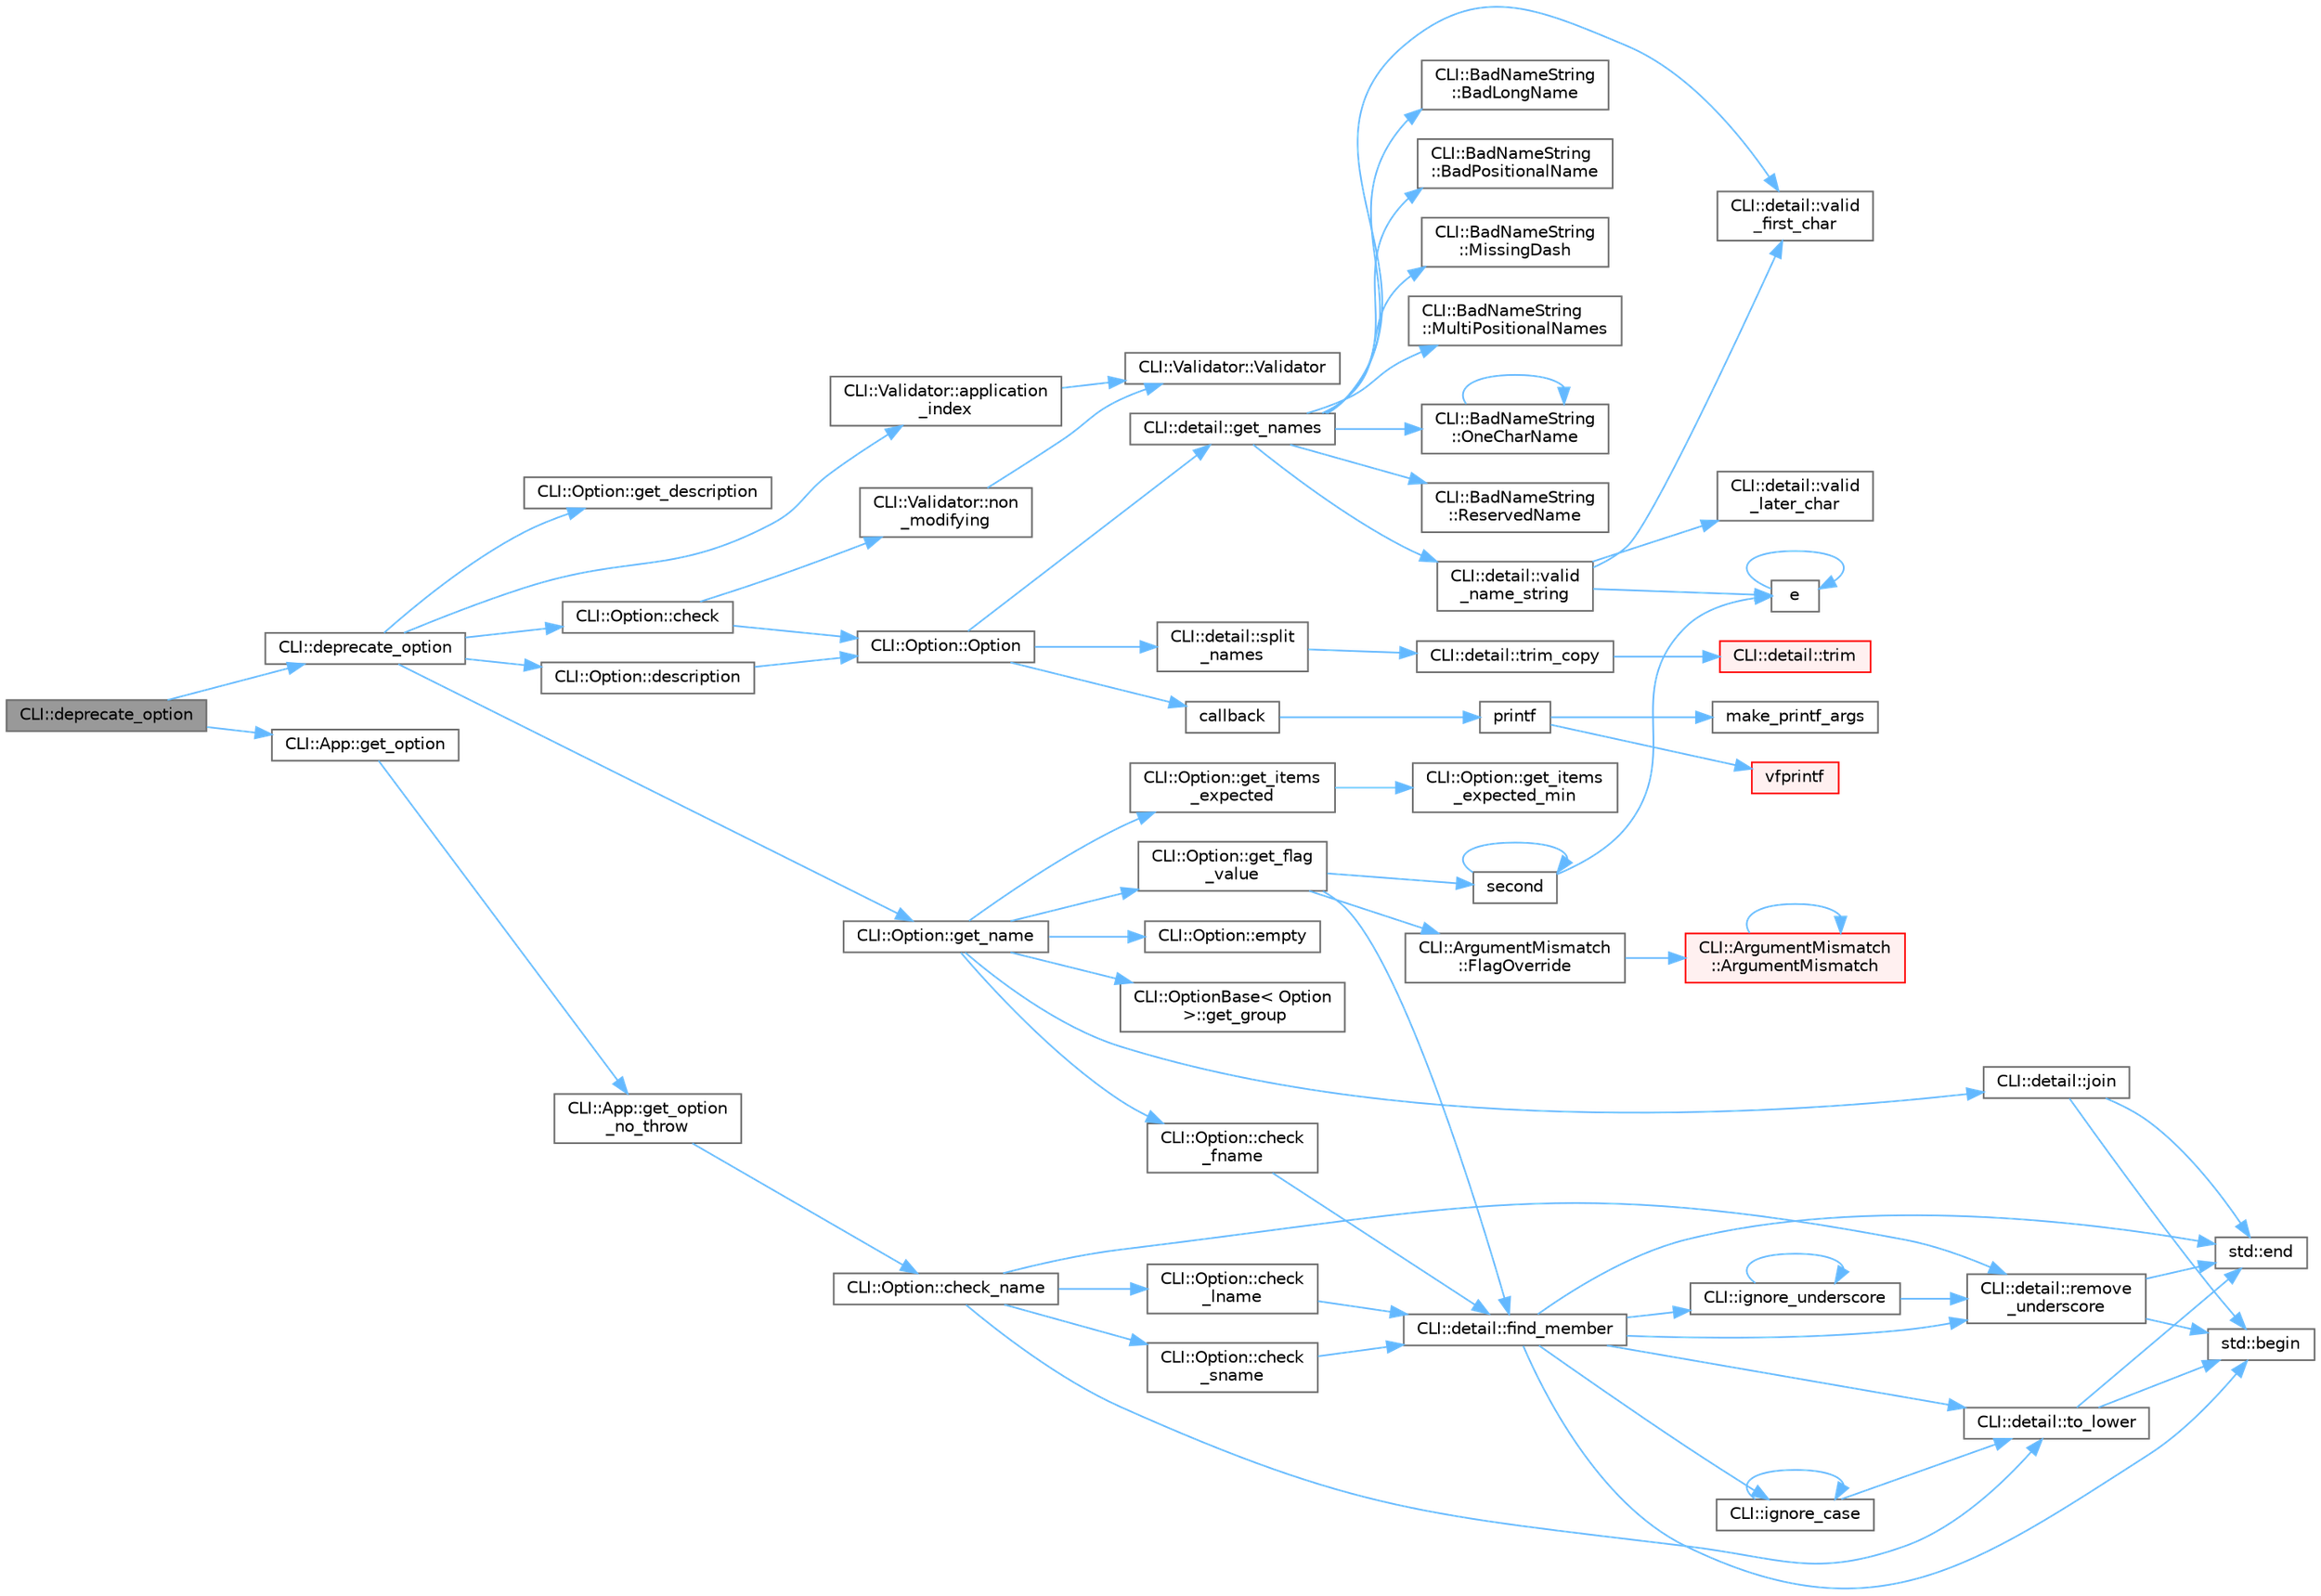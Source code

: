 digraph "CLI::deprecate_option"
{
 // LATEX_PDF_SIZE
  bgcolor="transparent";
  edge [fontname=Helvetica,fontsize=10,labelfontname=Helvetica,labelfontsize=10];
  node [fontname=Helvetica,fontsize=10,shape=box,height=0.2,width=0.4];
  rankdir="LR";
  Node1 [id="Node000001",label="CLI::deprecate_option",height=0.2,width=0.4,color="gray40", fillcolor="grey60", style="filled", fontcolor="black",tooltip="Helper function to mark an option as deprecated"];
  Node1 -> Node2 [id="edge1_Node000001_Node000002",color="steelblue1",style="solid",tooltip=" "];
  Node2 [id="Node000002",label="CLI::deprecate_option",height=0.2,width=0.4,color="grey40", fillcolor="white", style="filled",URL="$namespace_c_l_i.html#a2fcf5a0a70725b9ae70cb7a3dae22d11",tooltip="Helper function to mark an option as deprecated"];
  Node2 -> Node3 [id="edge2_Node000002_Node000003",color="steelblue1",style="solid",tooltip=" "];
  Node3 [id="Node000003",label="CLI::Validator::application\l_index",height=0.2,width=0.4,color="grey40", fillcolor="white", style="filled",URL="$class_c_l_i_1_1_validator.html#ae24fb3eedf62301b733b3a20d2b93757",tooltip="Specify the application index of a validator"];
  Node3 -> Node4 [id="edge3_Node000003_Node000004",color="steelblue1",style="solid",tooltip=" "];
  Node4 [id="Node000004",label="CLI::Validator::Validator",height=0.2,width=0.4,color="grey40", fillcolor="white", style="filled",URL="$class_c_l_i_1_1_validator.html#a8d286010aa97e8cbe805d1479834b6a1",tooltip=" "];
  Node2 -> Node5 [id="edge4_Node000002_Node000005",color="steelblue1",style="solid",tooltip=" "];
  Node5 [id="Node000005",label="CLI::Option::check",height=0.2,width=0.4,color="grey40", fillcolor="white", style="filled",URL="$class_c_l_i_1_1_option.html#aacaa8668acf4ef1acd08369404bd2be0",tooltip="Adds a Validator with a built in type name"];
  Node5 -> Node6 [id="edge5_Node000005_Node000006",color="steelblue1",style="solid",tooltip=" "];
  Node6 [id="Node000006",label="CLI::Validator::non\l_modifying",height=0.2,width=0.4,color="grey40", fillcolor="white", style="filled",URL="$class_c_l_i_1_1_validator.html#a356d979d984dffff3489caf4baca9160",tooltip="Specify whether the Validator can be modifying or not"];
  Node6 -> Node4 [id="edge6_Node000006_Node000004",color="steelblue1",style="solid",tooltip=" "];
  Node5 -> Node7 [id="edge7_Node000005_Node000007",color="steelblue1",style="solid",tooltip=" "];
  Node7 [id="Node000007",label="CLI::Option::Option",height=0.2,width=0.4,color="grey40", fillcolor="white", style="filled",URL="$class_c_l_i_1_1_option.html#a577e99d3ea33598b4dc3605f544d14fc",tooltip="Making an option by hand is not defined, it must be made by the App class"];
  Node7 -> Node8 [id="edge8_Node000007_Node000008",color="steelblue1",style="solid",tooltip=" "];
  Node8 [id="Node000008",label="callback",height=0.2,width=0.4,color="grey40", fillcolor="white", style="filled",URL="$external_2spine-runtimes_2spine-sfml_2c_2example_2main_8cpp.html#a2f27b7fc84a39cace84d90f62a8d4c8e",tooltip=" "];
  Node8 -> Node9 [id="edge9_Node000008_Node000009",color="steelblue1",style="solid",tooltip=" "];
  Node9 [id="Node000009",label="printf",height=0.2,width=0.4,color="grey40", fillcolor="white", style="filled",URL="$printf_8h.html#aee3ed3a831f25f07e7be3919fff2203a",tooltip=" "];
  Node9 -> Node10 [id="edge10_Node000009_Node000010",color="steelblue1",style="solid",tooltip=" "];
  Node10 [id="Node000010",label="make_printf_args",height=0.2,width=0.4,color="grey40", fillcolor="white", style="filled",URL="$printf_8h.html#a27dcc0efcda04388971dbea3c875f122",tooltip=" "];
  Node9 -> Node11 [id="edge11_Node000009_Node000011",color="steelblue1",style="solid",tooltip=" "];
  Node11 [id="Node000011",label="vfprintf",height=0.2,width=0.4,color="red", fillcolor="#FFF0F0", style="filled",URL="$printf_8h.html#abb30aad964fc771fb52cf3ad88649df2",tooltip=" "];
  Node7 -> Node40 [id="edge12_Node000007_Node000040",color="steelblue1",style="solid",tooltip=" "];
  Node40 [id="Node000040",label="CLI::detail::get_names",height=0.2,width=0.4,color="grey40", fillcolor="white", style="filled",URL="$namespace_c_l_i_1_1detail.html#a6c9c870c5f7cd261e7363cb862634a3a",tooltip="Get a vector of short names, one of long names, and a single name"];
  Node40 -> Node41 [id="edge13_Node000040_Node000041",color="steelblue1",style="solid",tooltip=" "];
  Node41 [id="Node000041",label="CLI::BadNameString\l::BadLongName",height=0.2,width=0.4,color="grey40", fillcolor="white", style="filled",URL="$class_c_l_i_1_1_bad_name_string.html#a4c84dfdba8d943ad494daead50c9097d",tooltip=" "];
  Node40 -> Node42 [id="edge14_Node000040_Node000042",color="steelblue1",style="solid",tooltip=" "];
  Node42 [id="Node000042",label="CLI::BadNameString\l::BadPositionalName",height=0.2,width=0.4,color="grey40", fillcolor="white", style="filled",URL="$class_c_l_i_1_1_bad_name_string.html#a6dd4927b244bb94d306c805f87f47e4b",tooltip=" "];
  Node40 -> Node43 [id="edge15_Node000040_Node000043",color="steelblue1",style="solid",tooltip=" "];
  Node43 [id="Node000043",label="CLI::BadNameString\l::MissingDash",height=0.2,width=0.4,color="grey40", fillcolor="white", style="filled",URL="$class_c_l_i_1_1_bad_name_string.html#a17d7fdda9def1c79a9b86d04cfd35f75",tooltip=" "];
  Node40 -> Node44 [id="edge16_Node000040_Node000044",color="steelblue1",style="solid",tooltip=" "];
  Node44 [id="Node000044",label="CLI::BadNameString\l::MultiPositionalNames",height=0.2,width=0.4,color="grey40", fillcolor="white", style="filled",URL="$class_c_l_i_1_1_bad_name_string.html#ac798ab322c49c3f922e325d269070c38",tooltip=" "];
  Node40 -> Node45 [id="edge17_Node000040_Node000045",color="steelblue1",style="solid",tooltip=" "];
  Node45 [id="Node000045",label="CLI::BadNameString\l::OneCharName",height=0.2,width=0.4,color="grey40", fillcolor="white", style="filled",URL="$class_c_l_i_1_1_bad_name_string.html#a5c63c850d783ad2b132085266269bcdc",tooltip=" "];
  Node45 -> Node45 [id="edge18_Node000045_Node000045",color="steelblue1",style="solid",tooltip=" "];
  Node40 -> Node46 [id="edge19_Node000040_Node000046",color="steelblue1",style="solid",tooltip=" "];
  Node46 [id="Node000046",label="CLI::BadNameString\l::ReservedName",height=0.2,width=0.4,color="grey40", fillcolor="white", style="filled",URL="$class_c_l_i_1_1_bad_name_string.html#aa0fef0fbc4ab0a29a839eb98e2ee6740",tooltip=" "];
  Node40 -> Node47 [id="edge20_Node000040_Node000047",color="steelblue1",style="solid",tooltip=" "];
  Node47 [id="Node000047",label="CLI::detail::valid\l_first_char",height=0.2,width=0.4,color="grey40", fillcolor="white", style="filled",URL="$namespace_c_l_i_1_1detail.html#a3a05d1129df69e88135e178137b1fd89",tooltip=" "];
  Node40 -> Node48 [id="edge21_Node000040_Node000048",color="steelblue1",style="solid",tooltip=" "];
  Node48 [id="Node000048",label="CLI::detail::valid\l_name_string",height=0.2,width=0.4,color="grey40", fillcolor="white", style="filled",URL="$namespace_c_l_i_1_1detail.html#ad3018ff84d2bb41b5cb5ec0efaebbeae",tooltip="Verify an option/subcommand name"];
  Node48 -> Node49 [id="edge22_Node000048_Node000049",color="steelblue1",style="solid",tooltip=" "];
  Node49 [id="Node000049",label="e",height=0.2,width=0.4,color="grey40", fillcolor="white", style="filled",URL="$_cwise__array__power__array_8cpp.html#a9cb86ff854760bf91a154f2724a9101d",tooltip=" "];
  Node49 -> Node49 [id="edge23_Node000049_Node000049",color="steelblue1",style="solid",tooltip=" "];
  Node48 -> Node47 [id="edge24_Node000048_Node000047",color="steelblue1",style="solid",tooltip=" "];
  Node48 -> Node50 [id="edge25_Node000048_Node000050",color="steelblue1",style="solid",tooltip=" "];
  Node50 [id="Node000050",label="CLI::detail::valid\l_later_char",height=0.2,width=0.4,color="grey40", fillcolor="white", style="filled",URL="$namespace_c_l_i_1_1detail.html#a841371d5dbb0a52f453de4cc1d00cc51",tooltip="Verify following characters of an option"];
  Node7 -> Node51 [id="edge26_Node000007_Node000051",color="steelblue1",style="solid",tooltip=" "];
  Node51 [id="Node000051",label="CLI::detail::split\l_names",height=0.2,width=0.4,color="grey40", fillcolor="white", style="filled",URL="$namespace_c_l_i_1_1detail.html#ac8a8403ca4cfb40e30979111083c0c1c",tooltip=" "];
  Node51 -> Node52 [id="edge27_Node000051_Node000052",color="steelblue1",style="solid",tooltip=" "];
  Node52 [id="Node000052",label="CLI::detail::trim_copy",height=0.2,width=0.4,color="grey40", fillcolor="white", style="filled",URL="$namespace_c_l_i_1_1detail.html#a5c7b00a328b3b2da564794081646c251",tooltip="Make a copy of the string and then trim it"];
  Node52 -> Node53 [id="edge28_Node000052_Node000053",color="steelblue1",style="solid",tooltip=" "];
  Node53 [id="Node000053",label="CLI::detail::trim",height=0.2,width=0.4,color="red", fillcolor="#FFF0F0", style="filled",URL="$namespace_c_l_i_1_1detail.html#a621323632158048f6168deacc432b838",tooltip="Trim whitespace from string"];
  Node2 -> Node56 [id="edge29_Node000002_Node000056",color="steelblue1",style="solid",tooltip=" "];
  Node56 [id="Node000056",label="CLI::Option::description",height=0.2,width=0.4,color="grey40", fillcolor="white", style="filled",URL="$class_c_l_i_1_1_option.html#adb517865b2f89c023e9544085cb332e4",tooltip="Set the description"];
  Node56 -> Node7 [id="edge30_Node000056_Node000007",color="steelblue1",style="solid",tooltip=" "];
  Node2 -> Node57 [id="edge31_Node000002_Node000057",color="steelblue1",style="solid",tooltip=" "];
  Node57 [id="Node000057",label="CLI::Option::get_description",height=0.2,width=0.4,color="grey40", fillcolor="white", style="filled",URL="$class_c_l_i_1_1_option.html#aada76bb0c7227e3b6b13e3586c5b6264",tooltip="Get the description"];
  Node2 -> Node58 [id="edge32_Node000002_Node000058",color="steelblue1",style="solid",tooltip=" "];
  Node58 [id="Node000058",label="CLI::Option::get_name",height=0.2,width=0.4,color="grey40", fillcolor="white", style="filled",URL="$class_c_l_i_1_1_option.html#a47e135d5198fd9df5b481091d2538b60",tooltip="Gets a comma separated list of names. Will include / prefer the positional name if positional is true..."];
  Node58 -> Node59 [id="edge33_Node000058_Node000059",color="steelblue1",style="solid",tooltip=" "];
  Node59 [id="Node000059",label="CLI::Option::check\l_fname",height=0.2,width=0.4,color="grey40", fillcolor="white", style="filled",URL="$class_c_l_i_1_1_option.html#a331870cf4db8893cac3af126aac487a8",tooltip="Requires \"--\" to be removed from string"];
  Node59 -> Node60 [id="edge34_Node000059_Node000060",color="steelblue1",style="solid",tooltip=" "];
  Node60 [id="Node000060",label="CLI::detail::find_member",height=0.2,width=0.4,color="grey40", fillcolor="white", style="filled",URL="$namespace_c_l_i_1_1detail.html#ac94be0722dce2c7ff522ebc3fb80e33d",tooltip="Check if a string is a member of a list of strings and optionally ignore case or ignore underscores"];
  Node60 -> Node61 [id="edge35_Node000060_Node000061",color="steelblue1",style="solid",tooltip=" "];
  Node61 [id="Node000061",label="std::begin",height=0.2,width=0.4,color="grey40", fillcolor="white", style="filled",URL="$namespacestd.html#aec76fc52a775d29bc4058c8e1405045a",tooltip=" "];
  Node60 -> Node62 [id="edge36_Node000060_Node000062",color="steelblue1",style="solid",tooltip=" "];
  Node62 [id="Node000062",label="std::end",height=0.2,width=0.4,color="grey40", fillcolor="white", style="filled",URL="$namespacestd.html#a35f71a4c49ddf38bb590177e3a4b2598",tooltip=" "];
  Node60 -> Node63 [id="edge37_Node000060_Node000063",color="steelblue1",style="solid",tooltip=" "];
  Node63 [id="Node000063",label="CLI::ignore_case",height=0.2,width=0.4,color="grey40", fillcolor="white", style="filled",URL="$namespace_c_l_i.html#a0c52326d2681814c22aa1a93ce43375e",tooltip="Helper function to allow ignore_case to be passed to IsMember or Transform"];
  Node63 -> Node63 [id="edge38_Node000063_Node000063",color="steelblue1",style="solid",tooltip=" "];
  Node63 -> Node64 [id="edge39_Node000063_Node000064",color="steelblue1",style="solid",tooltip=" "];
  Node64 [id="Node000064",label="CLI::detail::to_lower",height=0.2,width=0.4,color="grey40", fillcolor="white", style="filled",URL="$namespace_c_l_i_1_1detail.html#ae83709ec148057ec53df4383645727e9",tooltip="Return a lower case version of a string"];
  Node64 -> Node61 [id="edge40_Node000064_Node000061",color="steelblue1",style="solid",tooltip=" "];
  Node64 -> Node62 [id="edge41_Node000064_Node000062",color="steelblue1",style="solid",tooltip=" "];
  Node60 -> Node65 [id="edge42_Node000060_Node000065",color="steelblue1",style="solid",tooltip=" "];
  Node65 [id="Node000065",label="CLI::ignore_underscore",height=0.2,width=0.4,color="grey40", fillcolor="white", style="filled",URL="$namespace_c_l_i.html#a111b6f05d21b9b84e7ba933ade79884c",tooltip="Helper function to allow ignore_underscore to be passed to IsMember or Transform"];
  Node65 -> Node65 [id="edge43_Node000065_Node000065",color="steelblue1",style="solid",tooltip=" "];
  Node65 -> Node66 [id="edge44_Node000065_Node000066",color="steelblue1",style="solid",tooltip=" "];
  Node66 [id="Node000066",label="CLI::detail::remove\l_underscore",height=0.2,width=0.4,color="grey40", fillcolor="white", style="filled",URL="$namespace_c_l_i_1_1detail.html#a5359a7a0e33366a12e15523b100f591a",tooltip="remove underscores from a string"];
  Node66 -> Node61 [id="edge45_Node000066_Node000061",color="steelblue1",style="solid",tooltip=" "];
  Node66 -> Node62 [id="edge46_Node000066_Node000062",color="steelblue1",style="solid",tooltip=" "];
  Node60 -> Node66 [id="edge47_Node000060_Node000066",color="steelblue1",style="solid",tooltip=" "];
  Node60 -> Node64 [id="edge48_Node000060_Node000064",color="steelblue1",style="solid",tooltip=" "];
  Node58 -> Node67 [id="edge49_Node000058_Node000067",color="steelblue1",style="solid",tooltip=" "];
  Node67 [id="Node000067",label="CLI::Option::empty",height=0.2,width=0.4,color="grey40", fillcolor="white", style="filled",URL="$class_c_l_i_1_1_option.html#ab9d324306095b7af93bc09812f5b4dec",tooltip="True if the option was not passed"];
  Node58 -> Node68 [id="edge50_Node000058_Node000068",color="steelblue1",style="solid",tooltip=" "];
  Node68 [id="Node000068",label="CLI::Option::get_flag\l_value",height=0.2,width=0.4,color="grey40", fillcolor="white", style="filled",URL="$class_c_l_i_1_1_option.html#aa006173c1a09b0ed01bff4b305b042ca",tooltip=" "];
  Node68 -> Node60 [id="edge51_Node000068_Node000060",color="steelblue1",style="solid",tooltip=" "];
  Node68 -> Node69 [id="edge52_Node000068_Node000069",color="steelblue1",style="solid",tooltip=" "];
  Node69 [id="Node000069",label="CLI::ArgumentMismatch\l::FlagOverride",height=0.2,width=0.4,color="grey40", fillcolor="white", style="filled",URL="$class_c_l_i_1_1_argument_mismatch.html#af40fccb119664c7c5025bba76fb2d7e2",tooltip=" "];
  Node69 -> Node70 [id="edge53_Node000069_Node000070",color="steelblue1",style="solid",tooltip=" "];
  Node70 [id="Node000070",label="CLI::ArgumentMismatch\l::ArgumentMismatch",height=0.2,width=0.4,color="red", fillcolor="#FFF0F0", style="filled",URL="$class_c_l_i_1_1_argument_mismatch.html#a03b5d359cb07e82b2d2f0f734ffeb545",tooltip=" "];
  Node70 -> Node70 [id="edge54_Node000070_Node000070",color="steelblue1",style="solid",tooltip=" "];
  Node68 -> Node73 [id="edge55_Node000068_Node000073",color="steelblue1",style="solid",tooltip=" "];
  Node73 [id="Node000073",label="second",height=0.2,width=0.4,color="grey40", fillcolor="white", style="filled",URL="$second___n_o_n_e_8f.html#ae9f971a8b343bd2fcb85c3b16da97f10",tooltip="SECOND returns nothing"];
  Node73 -> Node49 [id="edge56_Node000073_Node000049",color="steelblue1",style="solid",tooltip=" "];
  Node73 -> Node73 [id="edge57_Node000073_Node000073",color="steelblue1",style="solid",tooltip=" "];
  Node58 -> Node74 [id="edge58_Node000058_Node000074",color="steelblue1",style="solid",tooltip=" "];
  Node74 [id="Node000074",label="CLI::OptionBase\< Option\l \>::get_group",height=0.2,width=0.4,color="grey40", fillcolor="white", style="filled",URL="$class_c_l_i_1_1_option_base.html#aeb86193da05c10a12814ce45d2d16e0d",tooltip=" "];
  Node58 -> Node75 [id="edge59_Node000058_Node000075",color="steelblue1",style="solid",tooltip=" "];
  Node75 [id="Node000075",label="CLI::Option::get_items\l_expected",height=0.2,width=0.4,color="grey40", fillcolor="white", style="filled",URL="$class_c_l_i_1_1_option.html#aa12c4f65cf2ac9c58ebe050c46603fc0",tooltip="The total min number of expected string values to be used"];
  Node75 -> Node76 [id="edge60_Node000075_Node000076",color="steelblue1",style="solid",tooltip=" "];
  Node76 [id="Node000076",label="CLI::Option::get_items\l_expected_min",height=0.2,width=0.4,color="grey40", fillcolor="white", style="filled",URL="$class_c_l_i_1_1_option.html#a65f68eaa288d2608560ae87f3c36f6fa",tooltip="The total min number of expected string values to be used"];
  Node58 -> Node77 [id="edge61_Node000058_Node000077",color="steelblue1",style="solid",tooltip=" "];
  Node77 [id="Node000077",label="CLI::detail::join",height=0.2,width=0.4,color="grey40", fillcolor="white", style="filled",URL="$namespace_c_l_i_1_1detail.html#ab351f13ec104e2cba19ec6baf4a552f6",tooltip="Simple function to join a string"];
  Node77 -> Node61 [id="edge62_Node000077_Node000061",color="steelblue1",style="solid",tooltip=" "];
  Node77 -> Node62 [id="edge63_Node000077_Node000062",color="steelblue1",style="solid",tooltip=" "];
  Node1 -> Node78 [id="edge64_Node000001_Node000078",color="steelblue1",style="solid",tooltip=" "];
  Node78 [id="Node000078",label="CLI::App::get_option",height=0.2,width=0.4,color="grey40", fillcolor="white", style="filled",URL="$class_c_l_i_1_1_app.html#afd04f73175ecb46d82c5df30d2d7d1ba",tooltip="Get an option by name"];
  Node78 -> Node79 [id="edge65_Node000078_Node000079",color="steelblue1",style="solid",tooltip=" "];
  Node79 [id="Node000079",label="CLI::App::get_option\l_no_throw",height=0.2,width=0.4,color="grey40", fillcolor="white", style="filled",URL="$class_c_l_i_1_1_app.html#a029d50d6fdfde25e7f3e94ef2e525ccc",tooltip="Get an option by name (noexcept non-const version)"];
  Node79 -> Node80 [id="edge66_Node000079_Node000080",color="steelblue1",style="solid",tooltip=" "];
  Node80 [id="Node000080",label="CLI::Option::check_name",height=0.2,width=0.4,color="grey40", fillcolor="white", style="filled",URL="$class_c_l_i_1_1_option.html#a1f9eda27ddb1b2d520e29724d550f6a0",tooltip="Check a name. Requires \"-\" or \"--\" for short / long, supports positional name"];
  Node80 -> Node81 [id="edge67_Node000080_Node000081",color="steelblue1",style="solid",tooltip=" "];
  Node81 [id="Node000081",label="CLI::Option::check\l_lname",height=0.2,width=0.4,color="grey40", fillcolor="white", style="filled",URL="$class_c_l_i_1_1_option.html#a6e970efc39aa4984b9bb797d071ce34a",tooltip="Requires \"--\" to be removed from string"];
  Node81 -> Node60 [id="edge68_Node000081_Node000060",color="steelblue1",style="solid",tooltip=" "];
  Node80 -> Node82 [id="edge69_Node000080_Node000082",color="steelblue1",style="solid",tooltip=" "];
  Node82 [id="Node000082",label="CLI::Option::check\l_sname",height=0.2,width=0.4,color="grey40", fillcolor="white", style="filled",URL="$class_c_l_i_1_1_option.html#a46e7395f6a8a720e4305aea2edb4aa7b",tooltip="Requires \"-\" to be removed from string"];
  Node82 -> Node60 [id="edge70_Node000082_Node000060",color="steelblue1",style="solid",tooltip=" "];
  Node80 -> Node66 [id="edge71_Node000080_Node000066",color="steelblue1",style="solid",tooltip=" "];
  Node80 -> Node64 [id="edge72_Node000080_Node000064",color="steelblue1",style="solid",tooltip=" "];
}
